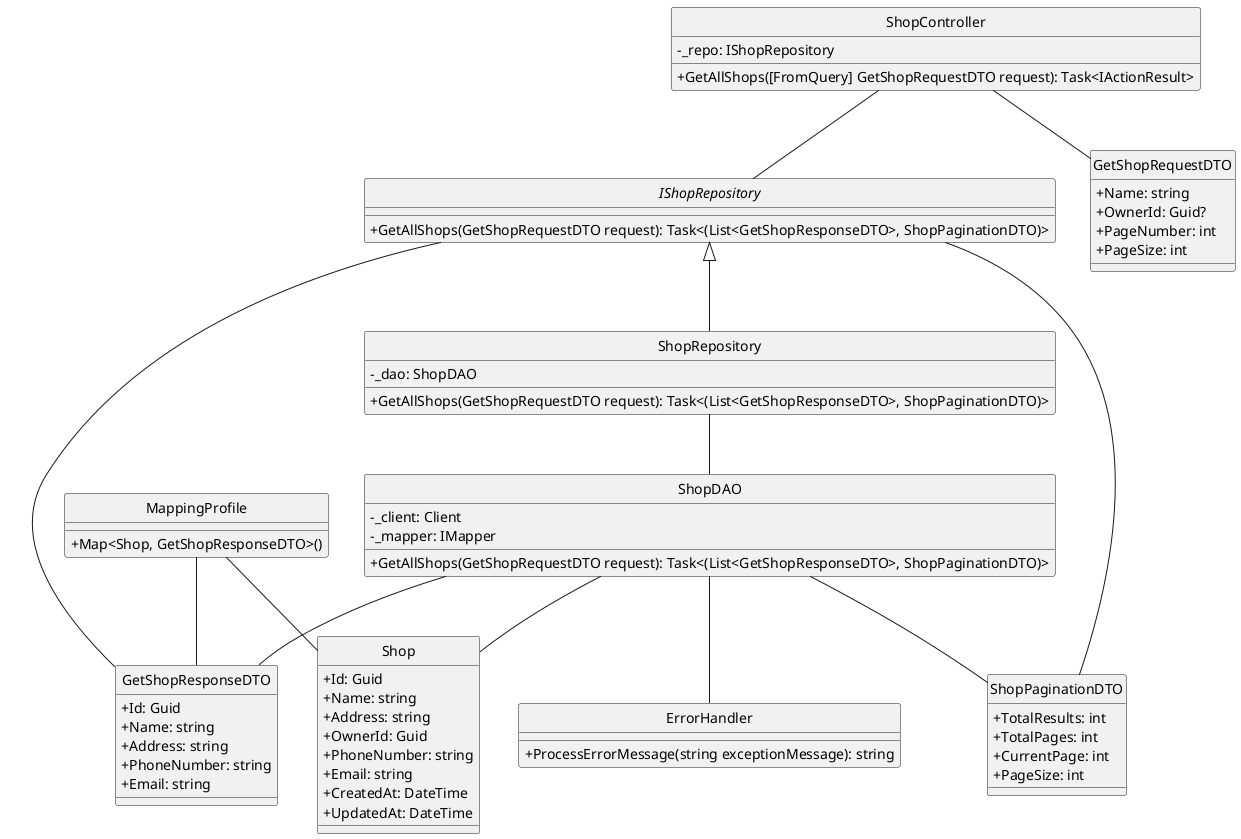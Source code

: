 @startuml
hide circle
skinparam classAttributeIconSize 0

' Controllers
class ShopController {
    - _repo: IShopRepository
    + GetAllShops([FromQuery] GetShopRequestDTO request): Task<IActionResult>
}

' Repository Interface
interface IShopRepository {
    + GetAllShops(GetShopRequestDTO request): Task<(List<GetShopResponseDTO>, ShopPaginationDTO)>
}

' Repository Implementation
class ShopRepository {
    - _dao: ShopDAO
    + GetAllShops(GetShopRequestDTO request): Task<(List<GetShopResponseDTO>, ShopPaginationDTO)>
}

' Data Access Object
class ShopDAO {
    - _client: Client
    - _mapper: IMapper
    + GetAllShops(GetShopRequestDTO request): Task<(List<GetShopResponseDTO>, ShopPaginationDTO)>
}

' Domain Model
class Shop {
    + Id: Guid
    + Name: string
    + Address: string
    + OwnerId: Guid
    + PhoneNumber: string
    + Email: string
    + CreatedAt: DateTime
    + UpdatedAt: DateTime
}

' Request Data Transfer Object
class GetShopRequestDTO {
    + Name: string
    + OwnerId: Guid?
    + PageNumber: int
    + PageSize: int
}

' Response Data Transfer Object
class GetShopResponseDTO {
    + Id: Guid
    + Name: string
    + Address: string
    + PhoneNumber: string
    + Email: string
}

' Pagination Data Transfer Object
class ShopPaginationDTO {
    + TotalResults: int
    + TotalPages: int
    + CurrentPage: int
    + PageSize: int
}

' Utility classes
class ErrorHandler {
    + ProcessErrorMessage(string exceptionMessage): string
}

class MappingProfile {
    + Map<Shop, GetShopResponseDTO>()
}

' Relationships
ShopController -- IShopRepository
ShopController -- GetShopRequestDTO

IShopRepository <|-- ShopRepository
IShopRepository -- GetShopResponseDTO
IShopRepository -- ShopPaginationDTO

ShopRepository -- ShopDAO

ShopDAO -- ErrorHandler
ShopDAO -- GetShopResponseDTO
ShopDAO -- ShopPaginationDTO
ShopDAO -- Shop

MappingProfile -- Shop
MappingProfile -- GetShopResponseDTO

@enduml
